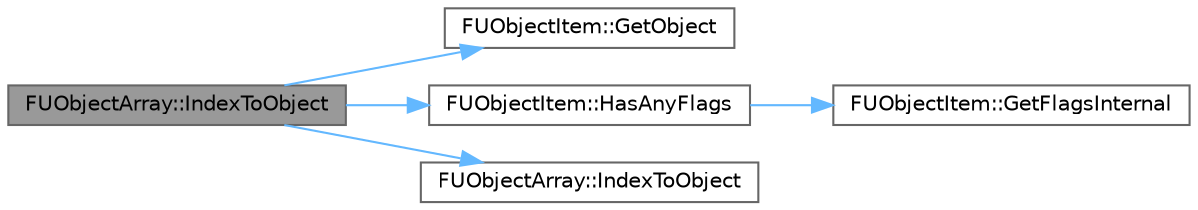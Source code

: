 digraph "FUObjectArray::IndexToObject"
{
 // INTERACTIVE_SVG=YES
 // LATEX_PDF_SIZE
  bgcolor="transparent";
  edge [fontname=Helvetica,fontsize=10,labelfontname=Helvetica,labelfontsize=10];
  node [fontname=Helvetica,fontsize=10,shape=box,height=0.2,width=0.4];
  rankdir="LR";
  Node1 [id="Node000001",label="FUObjectArray::IndexToObject",height=0.2,width=0.4,color="gray40", fillcolor="grey60", style="filled", fontcolor="black",tooltip=" "];
  Node1 -> Node2 [id="edge1_Node000001_Node000002",color="steelblue1",style="solid",tooltip=" "];
  Node2 [id="Node000002",label="FUObjectItem::GetObject",height=0.2,width=0.4,color="grey40", fillcolor="white", style="filled",URL="$dc/d55/structFUObjectItem.html#a6ab9a57b3b40356b00050a084a06904d",tooltip=" "];
  Node1 -> Node3 [id="edge2_Node000001_Node000003",color="steelblue1",style="solid",tooltip=" "];
  Node3 [id="Node000003",label="FUObjectItem::HasAnyFlags",height=0.2,width=0.4,color="grey40", fillcolor="white", style="filled",URL="$dc/d55/structFUObjectItem.html#a50c86da42602d527ef10dba1071a5cde",tooltip=" "];
  Node3 -> Node4 [id="edge3_Node000003_Node000004",color="steelblue1",style="solid",tooltip=" "];
  Node4 [id="Node000004",label="FUObjectItem::GetFlagsInternal",height=0.2,width=0.4,color="grey40", fillcolor="white", style="filled",URL="$dc/d55/structFUObjectItem.html#a5644d392a2101434d2eb8799abfca7c8",tooltip=" "];
  Node1 -> Node5 [id="edge4_Node000001_Node000005",color="steelblue1",style="solid",tooltip=" "];
  Node5 [id="Node000005",label="FUObjectArray::IndexToObject",height=0.2,width=0.4,color="grey40", fillcolor="white", style="filled",URL="$db/dec/classFUObjectArray.html#aea3b23f9cb866f7e957d30df826b7582",tooltip="Returns the UObject corresponding to index."];
}
